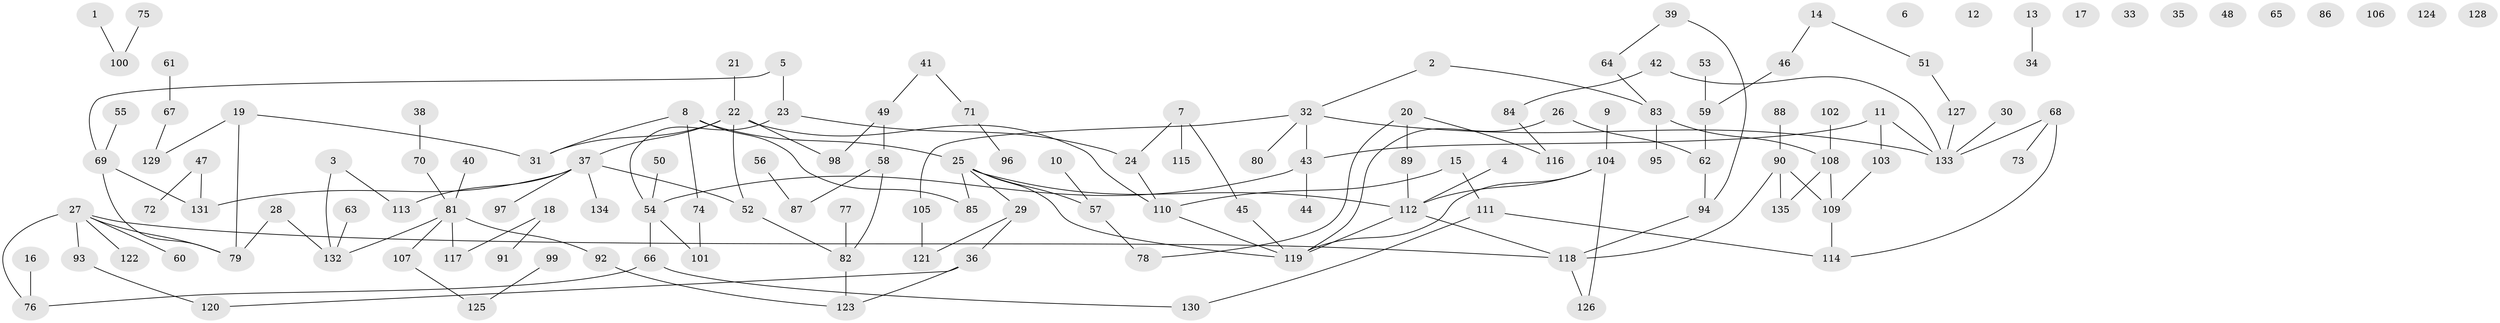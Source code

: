 // Generated by graph-tools (version 1.1) at 2025/39/03/09/25 04:39:21]
// undirected, 135 vertices, 151 edges
graph export_dot {
graph [start="1"]
  node [color=gray90,style=filled];
  1;
  2;
  3;
  4;
  5;
  6;
  7;
  8;
  9;
  10;
  11;
  12;
  13;
  14;
  15;
  16;
  17;
  18;
  19;
  20;
  21;
  22;
  23;
  24;
  25;
  26;
  27;
  28;
  29;
  30;
  31;
  32;
  33;
  34;
  35;
  36;
  37;
  38;
  39;
  40;
  41;
  42;
  43;
  44;
  45;
  46;
  47;
  48;
  49;
  50;
  51;
  52;
  53;
  54;
  55;
  56;
  57;
  58;
  59;
  60;
  61;
  62;
  63;
  64;
  65;
  66;
  67;
  68;
  69;
  70;
  71;
  72;
  73;
  74;
  75;
  76;
  77;
  78;
  79;
  80;
  81;
  82;
  83;
  84;
  85;
  86;
  87;
  88;
  89;
  90;
  91;
  92;
  93;
  94;
  95;
  96;
  97;
  98;
  99;
  100;
  101;
  102;
  103;
  104;
  105;
  106;
  107;
  108;
  109;
  110;
  111;
  112;
  113;
  114;
  115;
  116;
  117;
  118;
  119;
  120;
  121;
  122;
  123;
  124;
  125;
  126;
  127;
  128;
  129;
  130;
  131;
  132;
  133;
  134;
  135;
  1 -- 100;
  2 -- 32;
  2 -- 83;
  3 -- 113;
  3 -- 132;
  4 -- 112;
  5 -- 23;
  5 -- 69;
  7 -- 24;
  7 -- 45;
  7 -- 115;
  8 -- 25;
  8 -- 31;
  8 -- 74;
  8 -- 85;
  9 -- 104;
  10 -- 57;
  11 -- 43;
  11 -- 103;
  11 -- 133;
  13 -- 34;
  14 -- 46;
  14 -- 51;
  15 -- 110;
  15 -- 111;
  16 -- 76;
  18 -- 91;
  18 -- 117;
  19 -- 31;
  19 -- 79;
  19 -- 129;
  20 -- 78;
  20 -- 89;
  20 -- 116;
  21 -- 22;
  22 -- 31;
  22 -- 37;
  22 -- 52;
  22 -- 98;
  22 -- 110;
  23 -- 24;
  23 -- 54;
  24 -- 110;
  25 -- 29;
  25 -- 57;
  25 -- 85;
  25 -- 112;
  25 -- 119;
  26 -- 62;
  26 -- 119;
  27 -- 60;
  27 -- 76;
  27 -- 79;
  27 -- 93;
  27 -- 118;
  27 -- 122;
  28 -- 79;
  28 -- 132;
  29 -- 36;
  29 -- 121;
  30 -- 133;
  32 -- 43;
  32 -- 80;
  32 -- 105;
  32 -- 133;
  36 -- 120;
  36 -- 123;
  37 -- 52;
  37 -- 97;
  37 -- 113;
  37 -- 131;
  37 -- 134;
  38 -- 70;
  39 -- 64;
  39 -- 94;
  40 -- 81;
  41 -- 49;
  41 -- 71;
  42 -- 84;
  42 -- 133;
  43 -- 44;
  43 -- 54;
  45 -- 119;
  46 -- 59;
  47 -- 72;
  47 -- 131;
  49 -- 58;
  49 -- 98;
  50 -- 54;
  51 -- 127;
  52 -- 82;
  53 -- 59;
  54 -- 66;
  54 -- 101;
  55 -- 69;
  56 -- 87;
  57 -- 78;
  58 -- 82;
  58 -- 87;
  59 -- 62;
  61 -- 67;
  62 -- 94;
  63 -- 132;
  64 -- 83;
  66 -- 76;
  66 -- 130;
  67 -- 129;
  68 -- 73;
  68 -- 114;
  68 -- 133;
  69 -- 79;
  69 -- 131;
  70 -- 81;
  71 -- 96;
  74 -- 101;
  75 -- 100;
  77 -- 82;
  81 -- 92;
  81 -- 107;
  81 -- 117;
  81 -- 132;
  82 -- 123;
  83 -- 95;
  83 -- 108;
  84 -- 116;
  88 -- 90;
  89 -- 112;
  90 -- 109;
  90 -- 118;
  90 -- 135;
  92 -- 123;
  93 -- 120;
  94 -- 118;
  99 -- 125;
  102 -- 108;
  103 -- 109;
  104 -- 112;
  104 -- 119;
  104 -- 126;
  105 -- 121;
  107 -- 125;
  108 -- 109;
  108 -- 135;
  109 -- 114;
  110 -- 119;
  111 -- 114;
  111 -- 130;
  112 -- 118;
  112 -- 119;
  118 -- 126;
  127 -- 133;
}
